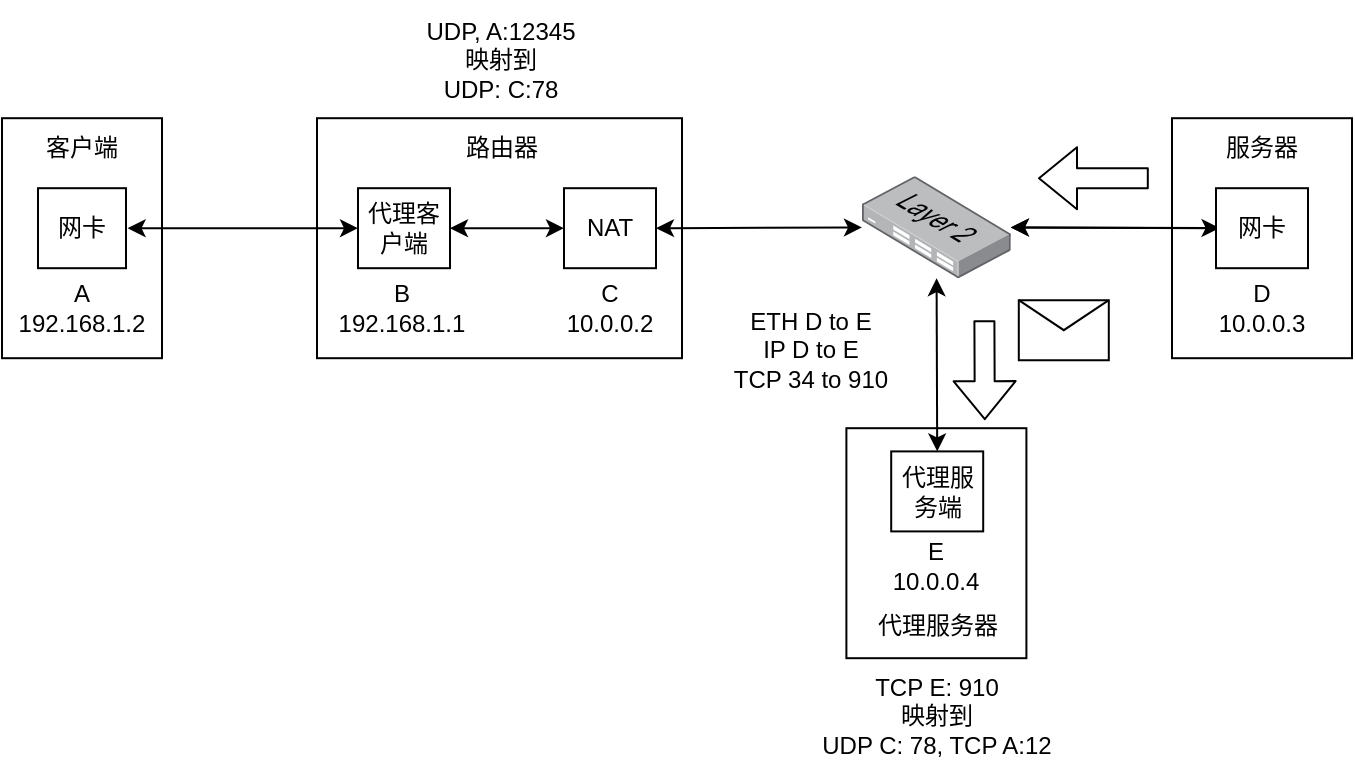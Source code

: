 <mxfile scale="4" border="0">
    <diagram id="0X3G2N7tNAbBKsN83A1v" name="Page-1">
        <mxGraphModel dx="1041" dy="540" grid="1" gridSize="10" guides="1" tooltips="1" connect="1" arrows="1" fold="1" page="1" pageScale="1" pageWidth="827" pageHeight="1169" math="0" shadow="0">
            <root>
                <mxCell id="0"/>
                <mxCell id="1" parent="0"/>
                <mxCell id="31" value="" style="shape=message;html=1;html=1;outlineConnect=0;labelPosition=center;verticalLabelPosition=bottom;align=center;verticalAlign=top;" parent="1" vertex="1">
                    <mxGeometry x="578.4" y="270.1" width="45" height="30" as="geometry"/>
                </mxCell>
                <mxCell id="32" value="" style="shape=flexArrow;endArrow=classic;html=1;" parent="1" edge="1">
                    <mxGeometry width="50" height="50" relative="1" as="geometry">
                        <mxPoint x="561.2" y="280.1" as="sourcePoint"/>
                        <mxPoint x="561.4" y="330.1" as="targetPoint"/>
                    </mxGeometry>
                </mxCell>
                <mxCell id="33" value="ETH D to E&lt;br&gt;IP D to E&lt;br&gt;TCP 34 to 910" style="text;html=1;strokeColor=none;fillColor=none;align=center;verticalAlign=middle;whiteSpace=wrap;rounded=0;" parent="1" vertex="1">
                    <mxGeometry x="414" y="270.1" width="121.25" height="50" as="geometry"/>
                </mxCell>
                <mxCell id="59" value="" style="shape=flexArrow;endArrow=classic;html=1;" parent="1" edge="1">
                    <mxGeometry width="50" height="50" relative="1" as="geometry">
                        <mxPoint x="643.4" y="209.1" as="sourcePoint"/>
                        <mxPoint x="588" y="209.1" as="targetPoint"/>
                    </mxGeometry>
                </mxCell>
                <mxCell id="60" value="TCP E: 910&lt;br&gt;映射到&lt;br&gt;UDP C: 78, TCP A:12" style="text;html=1;strokeColor=none;fillColor=none;align=center;verticalAlign=middle;whiteSpace=wrap;rounded=0;" vertex="1" parent="1">
                    <mxGeometry x="476.98" y="449.1" width="121.25" height="58.2" as="geometry"/>
                </mxCell>
                <mxCell id="61" value="UDP, A:12345&lt;br&gt;映射到&lt;br&gt;UDP: C:78" style="text;html=1;strokeColor=none;fillColor=none;align=center;verticalAlign=middle;whiteSpace=wrap;rounded=0;" vertex="1" parent="1">
                    <mxGeometry x="259.37" y="120" width="121.25" height="59.1" as="geometry"/>
                </mxCell>
                <mxCell id="62" value="" style="rounded=0;whiteSpace=wrap;html=1;" vertex="1" parent="1">
                    <mxGeometry x="655" y="179.1" width="90" height="120" as="geometry"/>
                </mxCell>
                <mxCell id="63" value="" style="rounded=0;whiteSpace=wrap;html=1;" vertex="1" parent="1">
                    <mxGeometry x="492.2" y="334.1" width="90" height="115" as="geometry"/>
                </mxCell>
                <mxCell id="64" value="" style="rounded=0;whiteSpace=wrap;html=1;" vertex="1" parent="1">
                    <mxGeometry x="227.5" y="179.1" width="182.5" height="120" as="geometry"/>
                </mxCell>
                <mxCell id="65" value="" style="rounded=0;whiteSpace=wrap;html=1;" vertex="1" parent="1">
                    <mxGeometry x="70" y="179.1" width="80" height="120" as="geometry"/>
                </mxCell>
                <mxCell id="66" value="客户端" style="text;html=1;strokeColor=none;fillColor=none;align=center;verticalAlign=middle;whiteSpace=wrap;rounded=0;" vertex="1" parent="1">
                    <mxGeometry x="70" y="179.1" width="80" height="30" as="geometry"/>
                </mxCell>
                <mxCell id="67" value="A&lt;br&gt;192.168.1.2" style="text;html=1;strokeColor=none;fillColor=none;align=center;verticalAlign=middle;whiteSpace=wrap;rounded=0;" vertex="1" parent="1">
                    <mxGeometry x="70" y="259.1" width="80" height="30" as="geometry"/>
                </mxCell>
                <mxCell id="68" value="路由器" style="text;html=1;strokeColor=none;fillColor=none;align=center;verticalAlign=middle;whiteSpace=wrap;rounded=0;" vertex="1" parent="1">
                    <mxGeometry x="280" y="179.1" width="80" height="30" as="geometry"/>
                </mxCell>
                <mxCell id="69" value="B&lt;br&gt;192.168.1.1" style="text;html=1;strokeColor=none;fillColor=none;align=center;verticalAlign=middle;whiteSpace=wrap;rounded=0;" vertex="1" parent="1">
                    <mxGeometry x="230" y="259.1" width="80" height="30" as="geometry"/>
                </mxCell>
                <mxCell id="70" value="" style="endArrow=classic;startArrow=classic;html=1;" edge="1" parent="1">
                    <mxGeometry width="50" height="50" relative="1" as="geometry">
                        <mxPoint x="132.8" y="234.1" as="sourcePoint"/>
                        <mxPoint x="248" y="234.1" as="targetPoint"/>
                    </mxGeometry>
                </mxCell>
                <mxCell id="71" value="C&lt;br&gt;10.0.0.2" style="text;html=1;strokeColor=none;fillColor=none;align=center;verticalAlign=middle;whiteSpace=wrap;rounded=0;" vertex="1" parent="1">
                    <mxGeometry x="334" y="259.1" width="80" height="30" as="geometry"/>
                </mxCell>
                <mxCell id="72" value="服务器" style="text;html=1;strokeColor=none;fillColor=none;align=center;verticalAlign=middle;whiteSpace=wrap;rounded=0;" vertex="1" parent="1">
                    <mxGeometry x="660" y="179.1" width="80" height="30" as="geometry"/>
                </mxCell>
                <mxCell id="73" value="D&lt;br&gt;10.0.0.3" style="text;html=1;strokeColor=none;fillColor=none;align=center;verticalAlign=middle;whiteSpace=wrap;rounded=0;" vertex="1" parent="1">
                    <mxGeometry x="660" y="259.1" width="80" height="30" as="geometry"/>
                </mxCell>
                <mxCell id="74" value="" style="endArrow=classic;startArrow=classic;html=1;exitX=1;exitY=0.5;exitDx=0;exitDy=0;" edge="1" parent="1" source="83" target="75">
                    <mxGeometry width="50" height="50" relative="1" as="geometry">
                        <mxPoint x="396" y="234.033" as="sourcePoint"/>
                        <mxPoint x="440" y="109.1" as="targetPoint"/>
                    </mxGeometry>
                </mxCell>
                <mxCell id="75" value="" style="points=[];aspect=fixed;html=1;align=center;shadow=0;dashed=0;image;image=img/lib/allied_telesis/switch/Switch_24_port_L2.svg;" vertex="1" parent="1">
                    <mxGeometry x="500" y="208.1" width="74.4" height="51" as="geometry"/>
                </mxCell>
                <mxCell id="76" value="" style="endArrow=classic;startArrow=classic;html=1;" edge="1" parent="1" source="75">
                    <mxGeometry width="50" height="50" relative="1" as="geometry">
                        <mxPoint x="550" y="159.423" as="sourcePoint"/>
                        <mxPoint x="678.8" y="234.033" as="targetPoint"/>
                    </mxGeometry>
                </mxCell>
                <mxCell id="77" value="代理服务器" style="text;html=1;strokeColor=none;fillColor=none;align=center;verticalAlign=middle;whiteSpace=wrap;rounded=0;" vertex="1" parent="1">
                    <mxGeometry x="497.6" y="417.5" width="80" height="30" as="geometry"/>
                </mxCell>
                <mxCell id="78" value="E&lt;br&gt;10.0.0.4" style="text;html=1;strokeColor=none;fillColor=none;align=center;verticalAlign=middle;whiteSpace=wrap;rounded=0;" vertex="1" parent="1">
                    <mxGeometry x="496.8" y="387.5" width="80" height="30" as="geometry"/>
                </mxCell>
                <mxCell id="79" value="" style="endArrow=classic;startArrow=classic;html=1;entryX=0.5;entryY=0;entryDx=0;entryDy=0;" edge="1" parent="1" source="75" target="86">
                    <mxGeometry width="50" height="50" relative="1" as="geometry">
                        <mxPoint x="540.0" y="309.104" as="sourcePoint"/>
                        <mxPoint x="535.551" y="350.9" as="targetPoint"/>
                    </mxGeometry>
                </mxCell>
                <mxCell id="80" value="网卡" style="rounded=0;whiteSpace=wrap;html=1;" vertex="1" parent="1">
                    <mxGeometry x="88" y="214.1" width="44" height="40" as="geometry"/>
                </mxCell>
                <mxCell id="81" style="edgeStyle=none;html=1;exitX=1;exitY=0.5;exitDx=0;exitDy=0;entryX=0;entryY=0.5;entryDx=0;entryDy=0;startArrow=classic;startFill=1;" edge="1" parent="1" source="82" target="83">
                    <mxGeometry relative="1" as="geometry"/>
                </mxCell>
                <mxCell id="82" value="代理客户端" style="rounded=0;whiteSpace=wrap;html=1;" vertex="1" parent="1">
                    <mxGeometry x="248" y="214.1" width="46" height="40" as="geometry"/>
                </mxCell>
                <mxCell id="83" value="NAT" style="rounded=0;whiteSpace=wrap;html=1;" vertex="1" parent="1">
                    <mxGeometry x="351" y="214.1" width="46" height="40" as="geometry"/>
                </mxCell>
                <mxCell id="84" value="" style="edgeStyle=none;html=1;exitX=0;exitY=0.5;exitDx=0;exitDy=0;" edge="1" parent="1" source="85" target="75">
                    <mxGeometry relative="1" as="geometry"/>
                </mxCell>
                <mxCell id="85" value="网卡" style="rounded=0;whiteSpace=wrap;html=1;" vertex="1" parent="1">
                    <mxGeometry x="677" y="214.1" width="46" height="40" as="geometry"/>
                </mxCell>
                <mxCell id="86" value="代理服务端" style="rounded=0;whiteSpace=wrap;html=1;" vertex="1" parent="1">
                    <mxGeometry x="514.6" y="345.7" width="46" height="40" as="geometry"/>
                </mxCell>
            </root>
        </mxGraphModel>
    </diagram>
</mxfile>